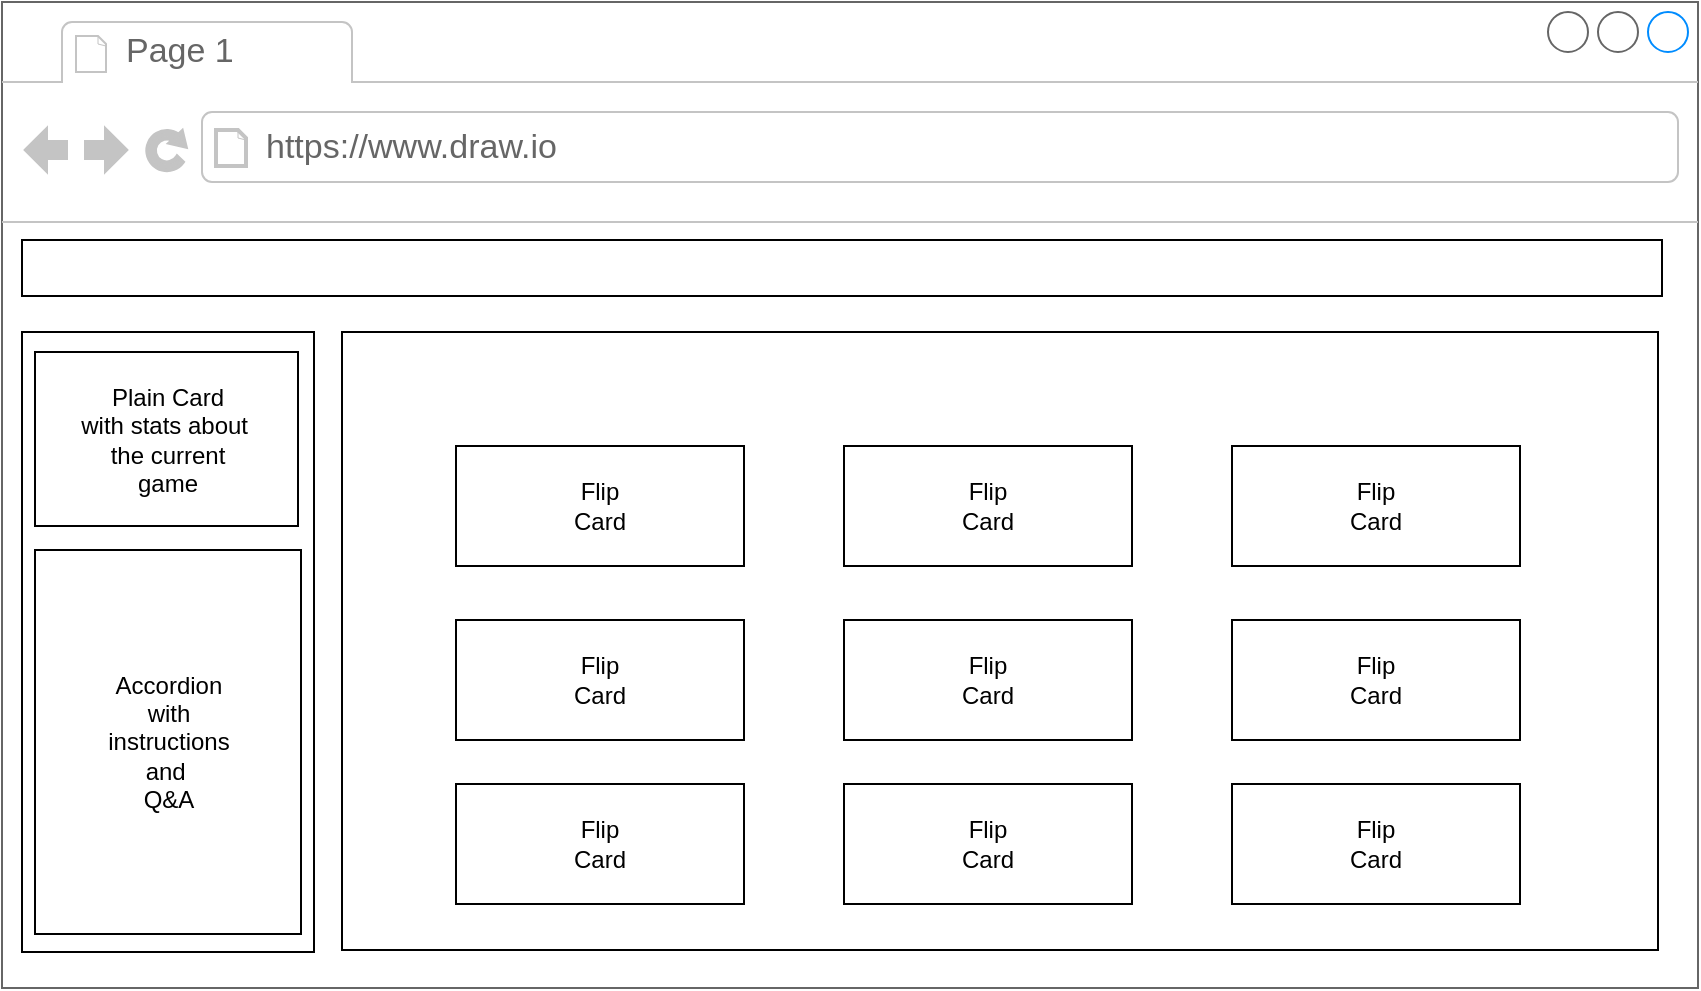 <mxfile>
    <diagram id="_PFnQVZeaqABYH4b3Fgm" name="Page-1">
        <mxGraphModel dx="441" dy="461" grid="0" gridSize="10" guides="1" tooltips="1" connect="1" arrows="1" fold="1" page="0" pageScale="1" pageWidth="850" pageHeight="1100" math="0" shadow="0">
            <root>
                <mxCell id="0"/>
                <mxCell id="1" parent="0"/>
                <mxCell id="2" value="" style="strokeWidth=1;shadow=0;dashed=0;align=center;html=1;shape=mxgraph.mockup.containers.browserWindow;rSize=0;strokeColor=#666666;strokeColor2=#008cff;strokeColor3=#c4c4c4;mainText=,;recursiveResize=0;" parent="1" vertex="1">
                    <mxGeometry x="232" y="49" width="848" height="493" as="geometry"/>
                </mxCell>
                <mxCell id="8" value="" style="rounded=0;whiteSpace=wrap;html=1;" parent="2" vertex="1">
                    <mxGeometry x="170" y="165" width="658" height="309" as="geometry"/>
                </mxCell>
                <mxCell id="3" value="Page 1" style="strokeWidth=1;shadow=0;dashed=0;align=center;html=1;shape=mxgraph.mockup.containers.anchor;fontSize=17;fontColor=#666666;align=left;" parent="2" vertex="1">
                    <mxGeometry x="60" y="12" width="110" height="26" as="geometry"/>
                </mxCell>
                <mxCell id="4" value="https://www.draw.io" style="strokeWidth=1;shadow=0;dashed=0;align=center;html=1;shape=mxgraph.mockup.containers.anchor;rSize=0;fontSize=17;fontColor=#666666;align=left;" parent="2" vertex="1">
                    <mxGeometry x="130" y="60" width="250" height="26" as="geometry"/>
                </mxCell>
                <mxCell id="5" value="" style="rounded=0;whiteSpace=wrap;html=1;" parent="2" vertex="1">
                    <mxGeometry x="10" y="165" width="146" height="310" as="geometry"/>
                </mxCell>
                <mxCell id="6" value="" style="rounded=0;whiteSpace=wrap;html=1;" parent="2" vertex="1">
                    <mxGeometry x="10" y="119" width="820" height="28" as="geometry"/>
                </mxCell>
                <mxCell id="9" value="Flip&lt;br&gt;Card" style="rounded=0;whiteSpace=wrap;html=1;" parent="2" vertex="1">
                    <mxGeometry x="227" y="222" width="144" height="60" as="geometry"/>
                </mxCell>
                <mxCell id="22" value="Flip&lt;br&gt;Card" style="rounded=0;whiteSpace=wrap;html=1;" parent="2" vertex="1">
                    <mxGeometry x="615" y="222" width="144" height="60" as="geometry"/>
                </mxCell>
                <mxCell id="21" value="Flip&lt;br&gt;Card" style="rounded=0;whiteSpace=wrap;html=1;" parent="2" vertex="1">
                    <mxGeometry x="421" y="222" width="144" height="60" as="geometry"/>
                </mxCell>
                <mxCell id="23" value="Flip&lt;br&gt;Card" style="rounded=0;whiteSpace=wrap;html=1;" parent="2" vertex="1">
                    <mxGeometry x="227" y="309" width="144" height="60" as="geometry"/>
                </mxCell>
                <mxCell id="24" value="Flip&lt;br&gt;Card" style="rounded=0;whiteSpace=wrap;html=1;" parent="2" vertex="1">
                    <mxGeometry x="615" y="309" width="144" height="60" as="geometry"/>
                </mxCell>
                <mxCell id="25" value="Flip&lt;br&gt;Card" style="rounded=0;whiteSpace=wrap;html=1;" parent="2" vertex="1">
                    <mxGeometry x="421" y="309" width="144" height="60" as="geometry"/>
                </mxCell>
                <mxCell id="26" value="Flip&lt;br&gt;Card" style="rounded=0;whiteSpace=wrap;html=1;" parent="2" vertex="1">
                    <mxGeometry x="227" y="391" width="144" height="60" as="geometry"/>
                </mxCell>
                <mxCell id="27" value="Flip&lt;br&gt;Card" style="rounded=0;whiteSpace=wrap;html=1;" parent="2" vertex="1">
                    <mxGeometry x="615" y="391" width="144" height="60" as="geometry"/>
                </mxCell>
                <mxCell id="28" value="Flip&lt;br&gt;Card" style="rounded=0;whiteSpace=wrap;html=1;" parent="2" vertex="1">
                    <mxGeometry x="421" y="391" width="144" height="60" as="geometry"/>
                </mxCell>
                <mxCell id="29" value="Accordion&lt;br&gt;with&lt;br&gt;instructions&lt;br&gt;and&amp;nbsp;&lt;br&gt;Q&amp;amp;A" style="rounded=0;whiteSpace=wrap;html=1;" parent="2" vertex="1">
                    <mxGeometry x="16.5" y="274" width="133" height="192" as="geometry"/>
                </mxCell>
                <mxCell id="30" value="Plain Card&lt;br&gt;with stats about&amp;nbsp;&lt;br&gt;the current&lt;br&gt;game" style="rounded=0;whiteSpace=wrap;html=1;" parent="2" vertex="1">
                    <mxGeometry x="16.5" y="175" width="131.5" height="87" as="geometry"/>
                </mxCell>
            </root>
        </mxGraphModel>
    </diagram>
</mxfile>